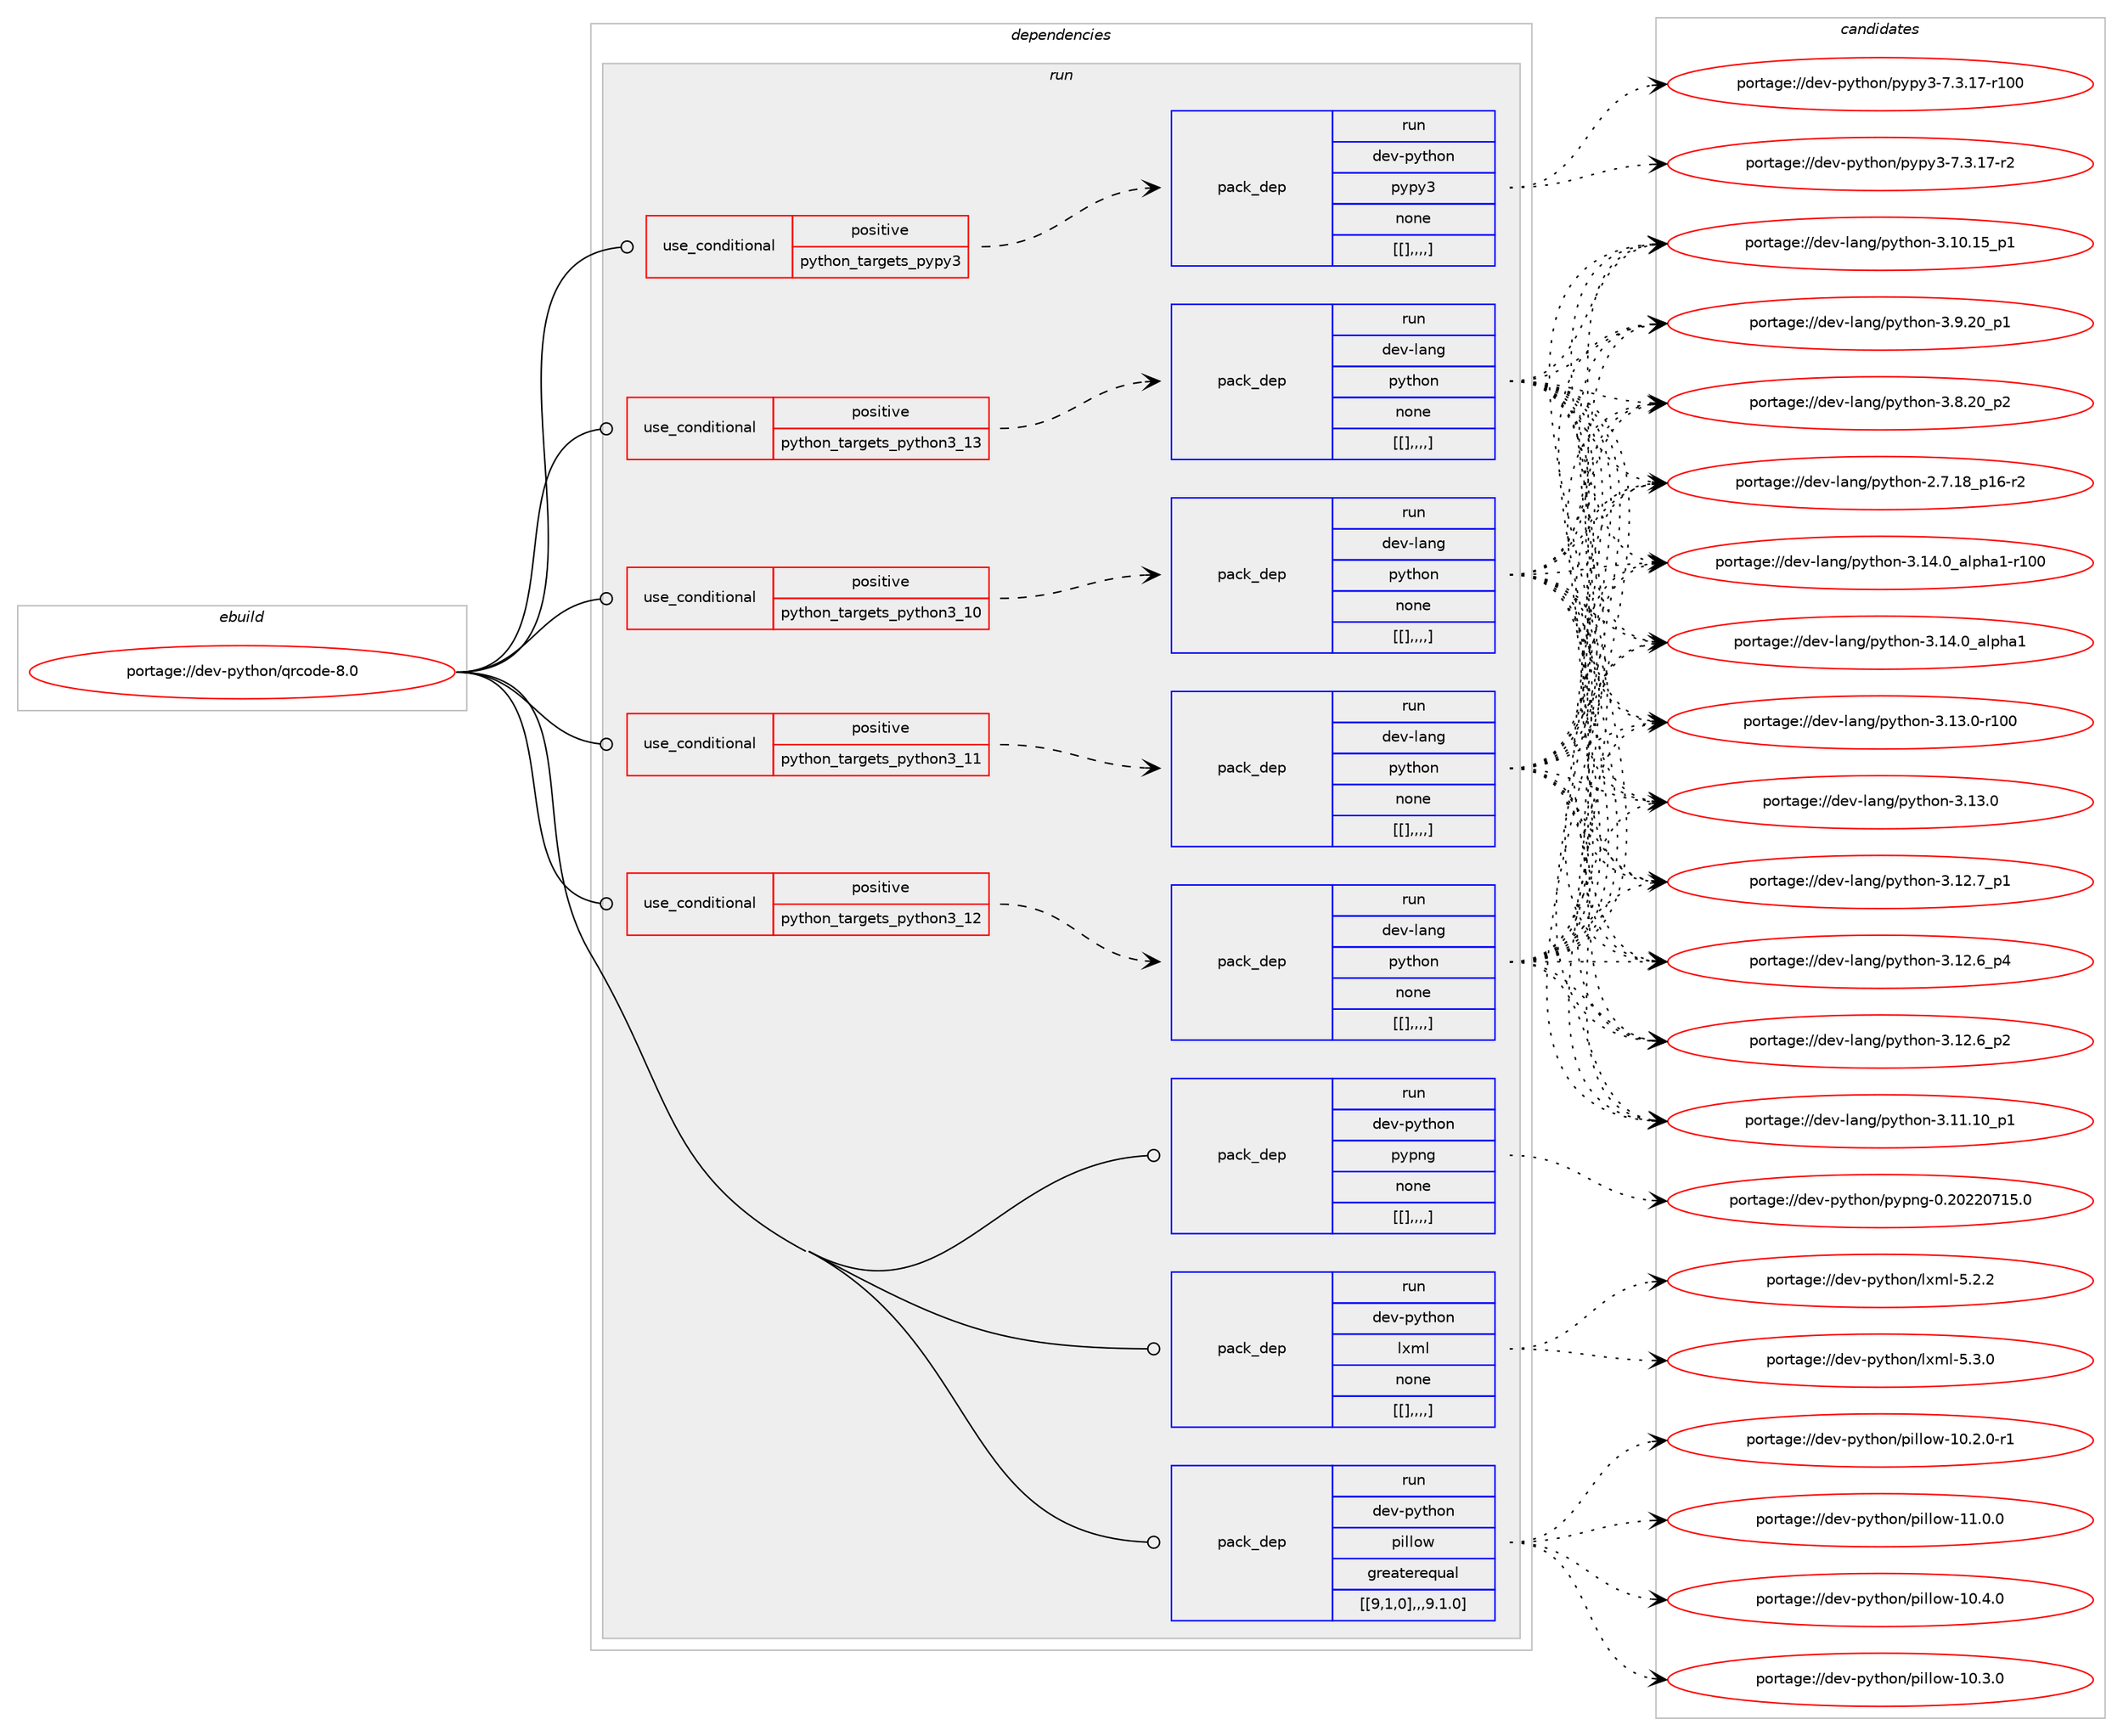 digraph prolog {

# *************
# Graph options
# *************

newrank=true;
concentrate=true;
compound=true;
graph [rankdir=LR,fontname=Helvetica,fontsize=10,ranksep=1.5];#, ranksep=2.5, nodesep=0.2];
edge  [arrowhead=vee];
node  [fontname=Helvetica,fontsize=10];

# **********
# The ebuild
# **********

subgraph cluster_leftcol {
color=gray;
label=<<i>ebuild</i>>;
id [label="portage://dev-python/qrcode-8.0", color=red, width=4, href="../dev-python/qrcode-8.0.svg"];
}

# ****************
# The dependencies
# ****************

subgraph cluster_midcol {
color=gray;
label=<<i>dependencies</i>>;
subgraph cluster_compile {
fillcolor="#eeeeee";
style=filled;
label=<<i>compile</i>>;
}
subgraph cluster_compileandrun {
fillcolor="#eeeeee";
style=filled;
label=<<i>compile and run</i>>;
}
subgraph cluster_run {
fillcolor="#eeeeee";
style=filled;
label=<<i>run</i>>;
subgraph cond41365 {
dependency167800 [label=<<TABLE BORDER="0" CELLBORDER="1" CELLSPACING="0" CELLPADDING="4"><TR><TD ROWSPAN="3" CELLPADDING="10">use_conditional</TD></TR><TR><TD>positive</TD></TR><TR><TD>python_targets_pypy3</TD></TR></TABLE>>, shape=none, color=red];
subgraph pack125092 {
dependency167819 [label=<<TABLE BORDER="0" CELLBORDER="1" CELLSPACING="0" CELLPADDING="4" WIDTH="220"><TR><TD ROWSPAN="6" CELLPADDING="30">pack_dep</TD></TR><TR><TD WIDTH="110">run</TD></TR><TR><TD>dev-python</TD></TR><TR><TD>pypy3</TD></TR><TR><TD>none</TD></TR><TR><TD>[[],,,,]</TD></TR></TABLE>>, shape=none, color=blue];
}
dependency167800:e -> dependency167819:w [weight=20,style="dashed",arrowhead="vee"];
}
id:e -> dependency167800:w [weight=20,style="solid",arrowhead="odot"];
subgraph cond41402 {
dependency167846 [label=<<TABLE BORDER="0" CELLBORDER="1" CELLSPACING="0" CELLPADDING="4"><TR><TD ROWSPAN="3" CELLPADDING="10">use_conditional</TD></TR><TR><TD>positive</TD></TR><TR><TD>python_targets_python3_10</TD></TR></TABLE>>, shape=none, color=red];
subgraph pack125134 {
dependency167917 [label=<<TABLE BORDER="0" CELLBORDER="1" CELLSPACING="0" CELLPADDING="4" WIDTH="220"><TR><TD ROWSPAN="6" CELLPADDING="30">pack_dep</TD></TR><TR><TD WIDTH="110">run</TD></TR><TR><TD>dev-lang</TD></TR><TR><TD>python</TD></TR><TR><TD>none</TD></TR><TR><TD>[[],,,,]</TD></TR></TABLE>>, shape=none, color=blue];
}
dependency167846:e -> dependency167917:w [weight=20,style="dashed",arrowhead="vee"];
}
id:e -> dependency167846:w [weight=20,style="solid",arrowhead="odot"];
subgraph cond41457 {
dependency167970 [label=<<TABLE BORDER="0" CELLBORDER="1" CELLSPACING="0" CELLPADDING="4"><TR><TD ROWSPAN="3" CELLPADDING="10">use_conditional</TD></TR><TR><TD>positive</TD></TR><TR><TD>python_targets_python3_11</TD></TR></TABLE>>, shape=none, color=red];
subgraph pack125187 {
dependency167992 [label=<<TABLE BORDER="0" CELLBORDER="1" CELLSPACING="0" CELLPADDING="4" WIDTH="220"><TR><TD ROWSPAN="6" CELLPADDING="30">pack_dep</TD></TR><TR><TD WIDTH="110">run</TD></TR><TR><TD>dev-lang</TD></TR><TR><TD>python</TD></TR><TR><TD>none</TD></TR><TR><TD>[[],,,,]</TD></TR></TABLE>>, shape=none, color=blue];
}
dependency167970:e -> dependency167992:w [weight=20,style="dashed",arrowhead="vee"];
}
id:e -> dependency167970:w [weight=20,style="solid",arrowhead="odot"];
subgraph cond41539 {
dependency168172 [label=<<TABLE BORDER="0" CELLBORDER="1" CELLSPACING="0" CELLPADDING="4"><TR><TD ROWSPAN="3" CELLPADDING="10">use_conditional</TD></TR><TR><TD>positive</TD></TR><TR><TD>python_targets_python3_12</TD></TR></TABLE>>, shape=none, color=red];
subgraph pack125319 {
dependency168210 [label=<<TABLE BORDER="0" CELLBORDER="1" CELLSPACING="0" CELLPADDING="4" WIDTH="220"><TR><TD ROWSPAN="6" CELLPADDING="30">pack_dep</TD></TR><TR><TD WIDTH="110">run</TD></TR><TR><TD>dev-lang</TD></TR><TR><TD>python</TD></TR><TR><TD>none</TD></TR><TR><TD>[[],,,,]</TD></TR></TABLE>>, shape=none, color=blue];
}
dependency168172:e -> dependency168210:w [weight=20,style="dashed",arrowhead="vee"];
}
id:e -> dependency168172:w [weight=20,style="solid",arrowhead="odot"];
subgraph cond41558 {
dependency168250 [label=<<TABLE BORDER="0" CELLBORDER="1" CELLSPACING="0" CELLPADDING="4"><TR><TD ROWSPAN="3" CELLPADDING="10">use_conditional</TD></TR><TR><TD>positive</TD></TR><TR><TD>python_targets_python3_13</TD></TR></TABLE>>, shape=none, color=red];
subgraph pack125360 {
dependency168277 [label=<<TABLE BORDER="0" CELLBORDER="1" CELLSPACING="0" CELLPADDING="4" WIDTH="220"><TR><TD ROWSPAN="6" CELLPADDING="30">pack_dep</TD></TR><TR><TD WIDTH="110">run</TD></TR><TR><TD>dev-lang</TD></TR><TR><TD>python</TD></TR><TR><TD>none</TD></TR><TR><TD>[[],,,,]</TD></TR></TABLE>>, shape=none, color=blue];
}
dependency168250:e -> dependency168277:w [weight=20,style="dashed",arrowhead="vee"];
}
id:e -> dependency168250:w [weight=20,style="solid",arrowhead="odot"];
subgraph pack125407 {
dependency168376 [label=<<TABLE BORDER="0" CELLBORDER="1" CELLSPACING="0" CELLPADDING="4" WIDTH="220"><TR><TD ROWSPAN="6" CELLPADDING="30">pack_dep</TD></TR><TR><TD WIDTH="110">run</TD></TR><TR><TD>dev-python</TD></TR><TR><TD>lxml</TD></TR><TR><TD>none</TD></TR><TR><TD>[[],,,,]</TD></TR></TABLE>>, shape=none, color=blue];
}
id:e -> dependency168376:w [weight=20,style="solid",arrowhead="odot"];
subgraph pack125439 {
dependency168417 [label=<<TABLE BORDER="0" CELLBORDER="1" CELLSPACING="0" CELLPADDING="4" WIDTH="220"><TR><TD ROWSPAN="6" CELLPADDING="30">pack_dep</TD></TR><TR><TD WIDTH="110">run</TD></TR><TR><TD>dev-python</TD></TR><TR><TD>pillow</TD></TR><TR><TD>greaterequal</TD></TR><TR><TD>[[9,1,0],,,9.1.0]</TD></TR></TABLE>>, shape=none, color=blue];
}
id:e -> dependency168417:w [weight=20,style="solid",arrowhead="odot"];
subgraph pack125462 {
dependency168439 [label=<<TABLE BORDER="0" CELLBORDER="1" CELLSPACING="0" CELLPADDING="4" WIDTH="220"><TR><TD ROWSPAN="6" CELLPADDING="30">pack_dep</TD></TR><TR><TD WIDTH="110">run</TD></TR><TR><TD>dev-python</TD></TR><TR><TD>pypng</TD></TR><TR><TD>none</TD></TR><TR><TD>[[],,,,]</TD></TR></TABLE>>, shape=none, color=blue];
}
id:e -> dependency168439:w [weight=20,style="solid",arrowhead="odot"];
}
}

# **************
# The candidates
# **************

subgraph cluster_choices {
rank=same;
color=gray;
label=<<i>candidates</i>>;

subgraph choice125020 {
color=black;
nodesep=1;
choice100101118451121211161041111104711212111212151455546514649554511450 [label="portage://dev-python/pypy3-7.3.17-r2", color=red, width=4,href="../dev-python/pypy3-7.3.17-r2.svg"];
choice1001011184511212111610411111047112121112121514555465146495545114494848 [label="portage://dev-python/pypy3-7.3.17-r100", color=red, width=4,href="../dev-python/pypy3-7.3.17-r100.svg"];
dependency167819:e -> choice100101118451121211161041111104711212111212151455546514649554511450:w [style=dotted,weight="100"];
dependency167819:e -> choice1001011184511212111610411111047112121112121514555465146495545114494848:w [style=dotted,weight="100"];
}
subgraph choice125027 {
color=black;
nodesep=1;
choice100101118451089711010347112121116104111110455146495246489597108112104974945114494848 [label="portage://dev-lang/python-3.14.0_alpha1-r100", color=red, width=4,href="../dev-lang/python-3.14.0_alpha1-r100.svg"];
choice1001011184510897110103471121211161041111104551464952464895971081121049749 [label="portage://dev-lang/python-3.14.0_alpha1", color=red, width=4,href="../dev-lang/python-3.14.0_alpha1.svg"];
choice1001011184510897110103471121211161041111104551464951464845114494848 [label="portage://dev-lang/python-3.13.0-r100", color=red, width=4,href="../dev-lang/python-3.13.0-r100.svg"];
choice10010111845108971101034711212111610411111045514649514648 [label="portage://dev-lang/python-3.13.0", color=red, width=4,href="../dev-lang/python-3.13.0.svg"];
choice100101118451089711010347112121116104111110455146495046559511249 [label="portage://dev-lang/python-3.12.7_p1", color=red, width=4,href="../dev-lang/python-3.12.7_p1.svg"];
choice100101118451089711010347112121116104111110455146495046549511252 [label="portage://dev-lang/python-3.12.6_p4", color=red, width=4,href="../dev-lang/python-3.12.6_p4.svg"];
choice100101118451089711010347112121116104111110455146495046549511250 [label="portage://dev-lang/python-3.12.6_p2", color=red, width=4,href="../dev-lang/python-3.12.6_p2.svg"];
choice10010111845108971101034711212111610411111045514649494649489511249 [label="portage://dev-lang/python-3.11.10_p1", color=red, width=4,href="../dev-lang/python-3.11.10_p1.svg"];
choice10010111845108971101034711212111610411111045514649484649539511249 [label="portage://dev-lang/python-3.10.15_p1", color=red, width=4,href="../dev-lang/python-3.10.15_p1.svg"];
choice100101118451089711010347112121116104111110455146574650489511249 [label="portage://dev-lang/python-3.9.20_p1", color=red, width=4,href="../dev-lang/python-3.9.20_p1.svg"];
choice100101118451089711010347112121116104111110455146564650489511250 [label="portage://dev-lang/python-3.8.20_p2", color=red, width=4,href="../dev-lang/python-3.8.20_p2.svg"];
choice100101118451089711010347112121116104111110455046554649569511249544511450 [label="portage://dev-lang/python-2.7.18_p16-r2", color=red, width=4,href="../dev-lang/python-2.7.18_p16-r2.svg"];
dependency167917:e -> choice100101118451089711010347112121116104111110455146495246489597108112104974945114494848:w [style=dotted,weight="100"];
dependency167917:e -> choice1001011184510897110103471121211161041111104551464952464895971081121049749:w [style=dotted,weight="100"];
dependency167917:e -> choice1001011184510897110103471121211161041111104551464951464845114494848:w [style=dotted,weight="100"];
dependency167917:e -> choice10010111845108971101034711212111610411111045514649514648:w [style=dotted,weight="100"];
dependency167917:e -> choice100101118451089711010347112121116104111110455146495046559511249:w [style=dotted,weight="100"];
dependency167917:e -> choice100101118451089711010347112121116104111110455146495046549511252:w [style=dotted,weight="100"];
dependency167917:e -> choice100101118451089711010347112121116104111110455146495046549511250:w [style=dotted,weight="100"];
dependency167917:e -> choice10010111845108971101034711212111610411111045514649494649489511249:w [style=dotted,weight="100"];
dependency167917:e -> choice10010111845108971101034711212111610411111045514649484649539511249:w [style=dotted,weight="100"];
dependency167917:e -> choice100101118451089711010347112121116104111110455146574650489511249:w [style=dotted,weight="100"];
dependency167917:e -> choice100101118451089711010347112121116104111110455146564650489511250:w [style=dotted,weight="100"];
dependency167917:e -> choice100101118451089711010347112121116104111110455046554649569511249544511450:w [style=dotted,weight="100"];
}
subgraph choice125036 {
color=black;
nodesep=1;
choice100101118451089711010347112121116104111110455146495246489597108112104974945114494848 [label="portage://dev-lang/python-3.14.0_alpha1-r100", color=red, width=4,href="../dev-lang/python-3.14.0_alpha1-r100.svg"];
choice1001011184510897110103471121211161041111104551464952464895971081121049749 [label="portage://dev-lang/python-3.14.0_alpha1", color=red, width=4,href="../dev-lang/python-3.14.0_alpha1.svg"];
choice1001011184510897110103471121211161041111104551464951464845114494848 [label="portage://dev-lang/python-3.13.0-r100", color=red, width=4,href="../dev-lang/python-3.13.0-r100.svg"];
choice10010111845108971101034711212111610411111045514649514648 [label="portage://dev-lang/python-3.13.0", color=red, width=4,href="../dev-lang/python-3.13.0.svg"];
choice100101118451089711010347112121116104111110455146495046559511249 [label="portage://dev-lang/python-3.12.7_p1", color=red, width=4,href="../dev-lang/python-3.12.7_p1.svg"];
choice100101118451089711010347112121116104111110455146495046549511252 [label="portage://dev-lang/python-3.12.6_p4", color=red, width=4,href="../dev-lang/python-3.12.6_p4.svg"];
choice100101118451089711010347112121116104111110455146495046549511250 [label="portage://dev-lang/python-3.12.6_p2", color=red, width=4,href="../dev-lang/python-3.12.6_p2.svg"];
choice10010111845108971101034711212111610411111045514649494649489511249 [label="portage://dev-lang/python-3.11.10_p1", color=red, width=4,href="../dev-lang/python-3.11.10_p1.svg"];
choice10010111845108971101034711212111610411111045514649484649539511249 [label="portage://dev-lang/python-3.10.15_p1", color=red, width=4,href="../dev-lang/python-3.10.15_p1.svg"];
choice100101118451089711010347112121116104111110455146574650489511249 [label="portage://dev-lang/python-3.9.20_p1", color=red, width=4,href="../dev-lang/python-3.9.20_p1.svg"];
choice100101118451089711010347112121116104111110455146564650489511250 [label="portage://dev-lang/python-3.8.20_p2", color=red, width=4,href="../dev-lang/python-3.8.20_p2.svg"];
choice100101118451089711010347112121116104111110455046554649569511249544511450 [label="portage://dev-lang/python-2.7.18_p16-r2", color=red, width=4,href="../dev-lang/python-2.7.18_p16-r2.svg"];
dependency167992:e -> choice100101118451089711010347112121116104111110455146495246489597108112104974945114494848:w [style=dotted,weight="100"];
dependency167992:e -> choice1001011184510897110103471121211161041111104551464952464895971081121049749:w [style=dotted,weight="100"];
dependency167992:e -> choice1001011184510897110103471121211161041111104551464951464845114494848:w [style=dotted,weight="100"];
dependency167992:e -> choice10010111845108971101034711212111610411111045514649514648:w [style=dotted,weight="100"];
dependency167992:e -> choice100101118451089711010347112121116104111110455146495046559511249:w [style=dotted,weight="100"];
dependency167992:e -> choice100101118451089711010347112121116104111110455146495046549511252:w [style=dotted,weight="100"];
dependency167992:e -> choice100101118451089711010347112121116104111110455146495046549511250:w [style=dotted,weight="100"];
dependency167992:e -> choice10010111845108971101034711212111610411111045514649494649489511249:w [style=dotted,weight="100"];
dependency167992:e -> choice10010111845108971101034711212111610411111045514649484649539511249:w [style=dotted,weight="100"];
dependency167992:e -> choice100101118451089711010347112121116104111110455146574650489511249:w [style=dotted,weight="100"];
dependency167992:e -> choice100101118451089711010347112121116104111110455146564650489511250:w [style=dotted,weight="100"];
dependency167992:e -> choice100101118451089711010347112121116104111110455046554649569511249544511450:w [style=dotted,weight="100"];
}
subgraph choice125075 {
color=black;
nodesep=1;
choice100101118451089711010347112121116104111110455146495246489597108112104974945114494848 [label="portage://dev-lang/python-3.14.0_alpha1-r100", color=red, width=4,href="../dev-lang/python-3.14.0_alpha1-r100.svg"];
choice1001011184510897110103471121211161041111104551464952464895971081121049749 [label="portage://dev-lang/python-3.14.0_alpha1", color=red, width=4,href="../dev-lang/python-3.14.0_alpha1.svg"];
choice1001011184510897110103471121211161041111104551464951464845114494848 [label="portage://dev-lang/python-3.13.0-r100", color=red, width=4,href="../dev-lang/python-3.13.0-r100.svg"];
choice10010111845108971101034711212111610411111045514649514648 [label="portage://dev-lang/python-3.13.0", color=red, width=4,href="../dev-lang/python-3.13.0.svg"];
choice100101118451089711010347112121116104111110455146495046559511249 [label="portage://dev-lang/python-3.12.7_p1", color=red, width=4,href="../dev-lang/python-3.12.7_p1.svg"];
choice100101118451089711010347112121116104111110455146495046549511252 [label="portage://dev-lang/python-3.12.6_p4", color=red, width=4,href="../dev-lang/python-3.12.6_p4.svg"];
choice100101118451089711010347112121116104111110455146495046549511250 [label="portage://dev-lang/python-3.12.6_p2", color=red, width=4,href="../dev-lang/python-3.12.6_p2.svg"];
choice10010111845108971101034711212111610411111045514649494649489511249 [label="portage://dev-lang/python-3.11.10_p1", color=red, width=4,href="../dev-lang/python-3.11.10_p1.svg"];
choice10010111845108971101034711212111610411111045514649484649539511249 [label="portage://dev-lang/python-3.10.15_p1", color=red, width=4,href="../dev-lang/python-3.10.15_p1.svg"];
choice100101118451089711010347112121116104111110455146574650489511249 [label="portage://dev-lang/python-3.9.20_p1", color=red, width=4,href="../dev-lang/python-3.9.20_p1.svg"];
choice100101118451089711010347112121116104111110455146564650489511250 [label="portage://dev-lang/python-3.8.20_p2", color=red, width=4,href="../dev-lang/python-3.8.20_p2.svg"];
choice100101118451089711010347112121116104111110455046554649569511249544511450 [label="portage://dev-lang/python-2.7.18_p16-r2", color=red, width=4,href="../dev-lang/python-2.7.18_p16-r2.svg"];
dependency168210:e -> choice100101118451089711010347112121116104111110455146495246489597108112104974945114494848:w [style=dotted,weight="100"];
dependency168210:e -> choice1001011184510897110103471121211161041111104551464952464895971081121049749:w [style=dotted,weight="100"];
dependency168210:e -> choice1001011184510897110103471121211161041111104551464951464845114494848:w [style=dotted,weight="100"];
dependency168210:e -> choice10010111845108971101034711212111610411111045514649514648:w [style=dotted,weight="100"];
dependency168210:e -> choice100101118451089711010347112121116104111110455146495046559511249:w [style=dotted,weight="100"];
dependency168210:e -> choice100101118451089711010347112121116104111110455146495046549511252:w [style=dotted,weight="100"];
dependency168210:e -> choice100101118451089711010347112121116104111110455146495046549511250:w [style=dotted,weight="100"];
dependency168210:e -> choice10010111845108971101034711212111610411111045514649494649489511249:w [style=dotted,weight="100"];
dependency168210:e -> choice10010111845108971101034711212111610411111045514649484649539511249:w [style=dotted,weight="100"];
dependency168210:e -> choice100101118451089711010347112121116104111110455146574650489511249:w [style=dotted,weight="100"];
dependency168210:e -> choice100101118451089711010347112121116104111110455146564650489511250:w [style=dotted,weight="100"];
dependency168210:e -> choice100101118451089711010347112121116104111110455046554649569511249544511450:w [style=dotted,weight="100"];
}
subgraph choice125089 {
color=black;
nodesep=1;
choice100101118451089711010347112121116104111110455146495246489597108112104974945114494848 [label="portage://dev-lang/python-3.14.0_alpha1-r100", color=red, width=4,href="../dev-lang/python-3.14.0_alpha1-r100.svg"];
choice1001011184510897110103471121211161041111104551464952464895971081121049749 [label="portage://dev-lang/python-3.14.0_alpha1", color=red, width=4,href="../dev-lang/python-3.14.0_alpha1.svg"];
choice1001011184510897110103471121211161041111104551464951464845114494848 [label="portage://dev-lang/python-3.13.0-r100", color=red, width=4,href="../dev-lang/python-3.13.0-r100.svg"];
choice10010111845108971101034711212111610411111045514649514648 [label="portage://dev-lang/python-3.13.0", color=red, width=4,href="../dev-lang/python-3.13.0.svg"];
choice100101118451089711010347112121116104111110455146495046559511249 [label="portage://dev-lang/python-3.12.7_p1", color=red, width=4,href="../dev-lang/python-3.12.7_p1.svg"];
choice100101118451089711010347112121116104111110455146495046549511252 [label="portage://dev-lang/python-3.12.6_p4", color=red, width=4,href="../dev-lang/python-3.12.6_p4.svg"];
choice100101118451089711010347112121116104111110455146495046549511250 [label="portage://dev-lang/python-3.12.6_p2", color=red, width=4,href="../dev-lang/python-3.12.6_p2.svg"];
choice10010111845108971101034711212111610411111045514649494649489511249 [label="portage://dev-lang/python-3.11.10_p1", color=red, width=4,href="../dev-lang/python-3.11.10_p1.svg"];
choice10010111845108971101034711212111610411111045514649484649539511249 [label="portage://dev-lang/python-3.10.15_p1", color=red, width=4,href="../dev-lang/python-3.10.15_p1.svg"];
choice100101118451089711010347112121116104111110455146574650489511249 [label="portage://dev-lang/python-3.9.20_p1", color=red, width=4,href="../dev-lang/python-3.9.20_p1.svg"];
choice100101118451089711010347112121116104111110455146564650489511250 [label="portage://dev-lang/python-3.8.20_p2", color=red, width=4,href="../dev-lang/python-3.8.20_p2.svg"];
choice100101118451089711010347112121116104111110455046554649569511249544511450 [label="portage://dev-lang/python-2.7.18_p16-r2", color=red, width=4,href="../dev-lang/python-2.7.18_p16-r2.svg"];
dependency168277:e -> choice100101118451089711010347112121116104111110455146495246489597108112104974945114494848:w [style=dotted,weight="100"];
dependency168277:e -> choice1001011184510897110103471121211161041111104551464952464895971081121049749:w [style=dotted,weight="100"];
dependency168277:e -> choice1001011184510897110103471121211161041111104551464951464845114494848:w [style=dotted,weight="100"];
dependency168277:e -> choice10010111845108971101034711212111610411111045514649514648:w [style=dotted,weight="100"];
dependency168277:e -> choice100101118451089711010347112121116104111110455146495046559511249:w [style=dotted,weight="100"];
dependency168277:e -> choice100101118451089711010347112121116104111110455146495046549511252:w [style=dotted,weight="100"];
dependency168277:e -> choice100101118451089711010347112121116104111110455146495046549511250:w [style=dotted,weight="100"];
dependency168277:e -> choice10010111845108971101034711212111610411111045514649494649489511249:w [style=dotted,weight="100"];
dependency168277:e -> choice10010111845108971101034711212111610411111045514649484649539511249:w [style=dotted,weight="100"];
dependency168277:e -> choice100101118451089711010347112121116104111110455146574650489511249:w [style=dotted,weight="100"];
dependency168277:e -> choice100101118451089711010347112121116104111110455146564650489511250:w [style=dotted,weight="100"];
dependency168277:e -> choice100101118451089711010347112121116104111110455046554649569511249544511450:w [style=dotted,weight="100"];
}
subgraph choice125134 {
color=black;
nodesep=1;
choice1001011184511212111610411111047108120109108455346514648 [label="portage://dev-python/lxml-5.3.0", color=red, width=4,href="../dev-python/lxml-5.3.0.svg"];
choice1001011184511212111610411111047108120109108455346504650 [label="portage://dev-python/lxml-5.2.2", color=red, width=4,href="../dev-python/lxml-5.2.2.svg"];
dependency168376:e -> choice1001011184511212111610411111047108120109108455346514648:w [style=dotted,weight="100"];
dependency168376:e -> choice1001011184511212111610411111047108120109108455346504650:w [style=dotted,weight="100"];
}
subgraph choice125137 {
color=black;
nodesep=1;
choice100101118451121211161041111104711210510810811111945494946484648 [label="portage://dev-python/pillow-11.0.0", color=red, width=4,href="../dev-python/pillow-11.0.0.svg"];
choice100101118451121211161041111104711210510810811111945494846524648 [label="portage://dev-python/pillow-10.4.0", color=red, width=4,href="../dev-python/pillow-10.4.0.svg"];
choice100101118451121211161041111104711210510810811111945494846514648 [label="portage://dev-python/pillow-10.3.0", color=red, width=4,href="../dev-python/pillow-10.3.0.svg"];
choice1001011184511212111610411111047112105108108111119454948465046484511449 [label="portage://dev-python/pillow-10.2.0-r1", color=red, width=4,href="../dev-python/pillow-10.2.0-r1.svg"];
dependency168417:e -> choice100101118451121211161041111104711210510810811111945494946484648:w [style=dotted,weight="100"];
dependency168417:e -> choice100101118451121211161041111104711210510810811111945494846524648:w [style=dotted,weight="100"];
dependency168417:e -> choice100101118451121211161041111104711210510810811111945494846514648:w [style=dotted,weight="100"];
dependency168417:e -> choice1001011184511212111610411111047112105108108111119454948465046484511449:w [style=dotted,weight="100"];
}
subgraph choice125142 {
color=black;
nodesep=1;
choice100101118451121211161041111104711212111211010345484650485050485549534648 [label="portage://dev-python/pypng-0.20220715.0", color=red, width=4,href="../dev-python/pypng-0.20220715.0.svg"];
dependency168439:e -> choice100101118451121211161041111104711212111211010345484650485050485549534648:w [style=dotted,weight="100"];
}
}

}
